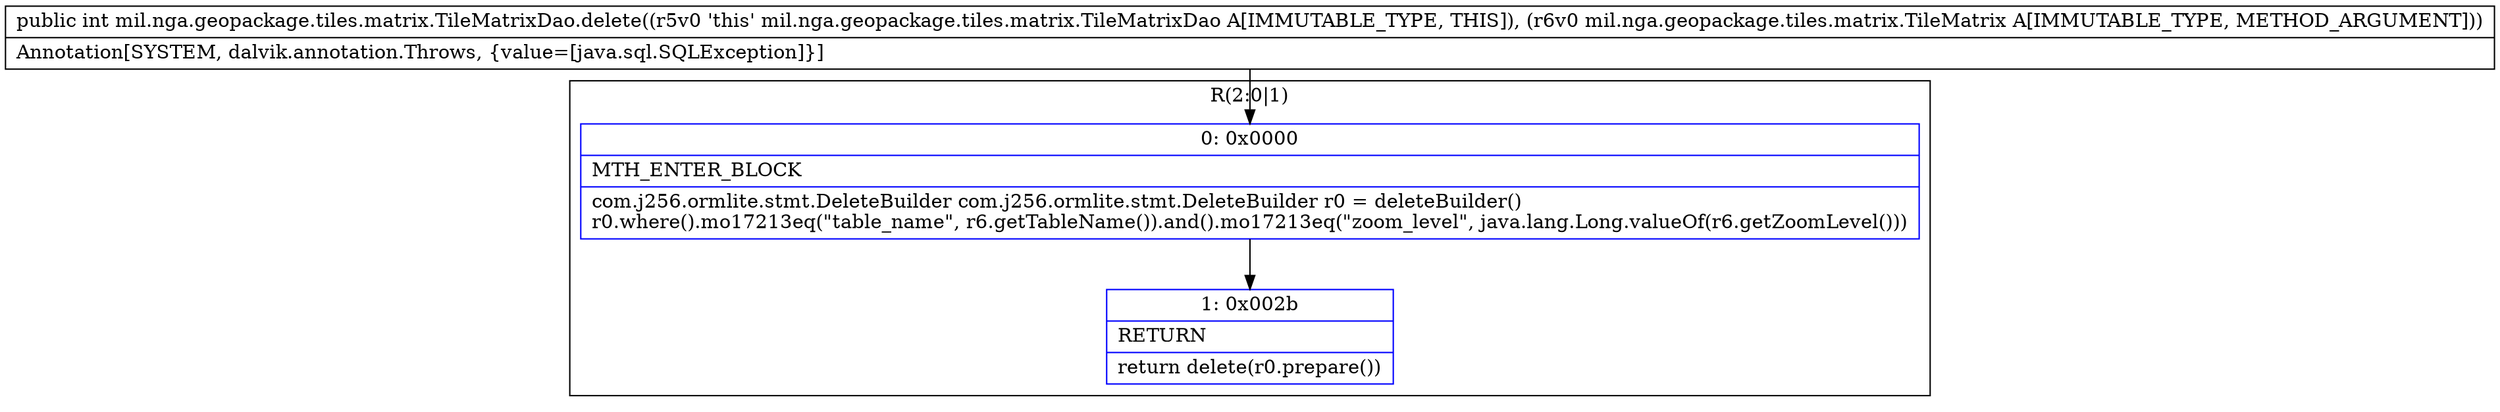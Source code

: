 digraph "CFG formil.nga.geopackage.tiles.matrix.TileMatrixDao.delete(Lmil\/nga\/geopackage\/tiles\/matrix\/TileMatrix;)I" {
subgraph cluster_Region_1569126822 {
label = "R(2:0|1)";
node [shape=record,color=blue];
Node_0 [shape=record,label="{0\:\ 0x0000|MTH_ENTER_BLOCK\l|com.j256.ormlite.stmt.DeleteBuilder com.j256.ormlite.stmt.DeleteBuilder r0 = deleteBuilder()\lr0.where().mo17213eq(\"table_name\", r6.getTableName()).and().mo17213eq(\"zoom_level\", java.lang.Long.valueOf(r6.getZoomLevel()))\l}"];
Node_1 [shape=record,label="{1\:\ 0x002b|RETURN\l|return delete(r0.prepare())\l}"];
}
MethodNode[shape=record,label="{public int mil.nga.geopackage.tiles.matrix.TileMatrixDao.delete((r5v0 'this' mil.nga.geopackage.tiles.matrix.TileMatrixDao A[IMMUTABLE_TYPE, THIS]), (r6v0 mil.nga.geopackage.tiles.matrix.TileMatrix A[IMMUTABLE_TYPE, METHOD_ARGUMENT]))  | Annotation[SYSTEM, dalvik.annotation.Throws, \{value=[java.sql.SQLException]\}]\l}"];
MethodNode -> Node_0;
Node_0 -> Node_1;
}


